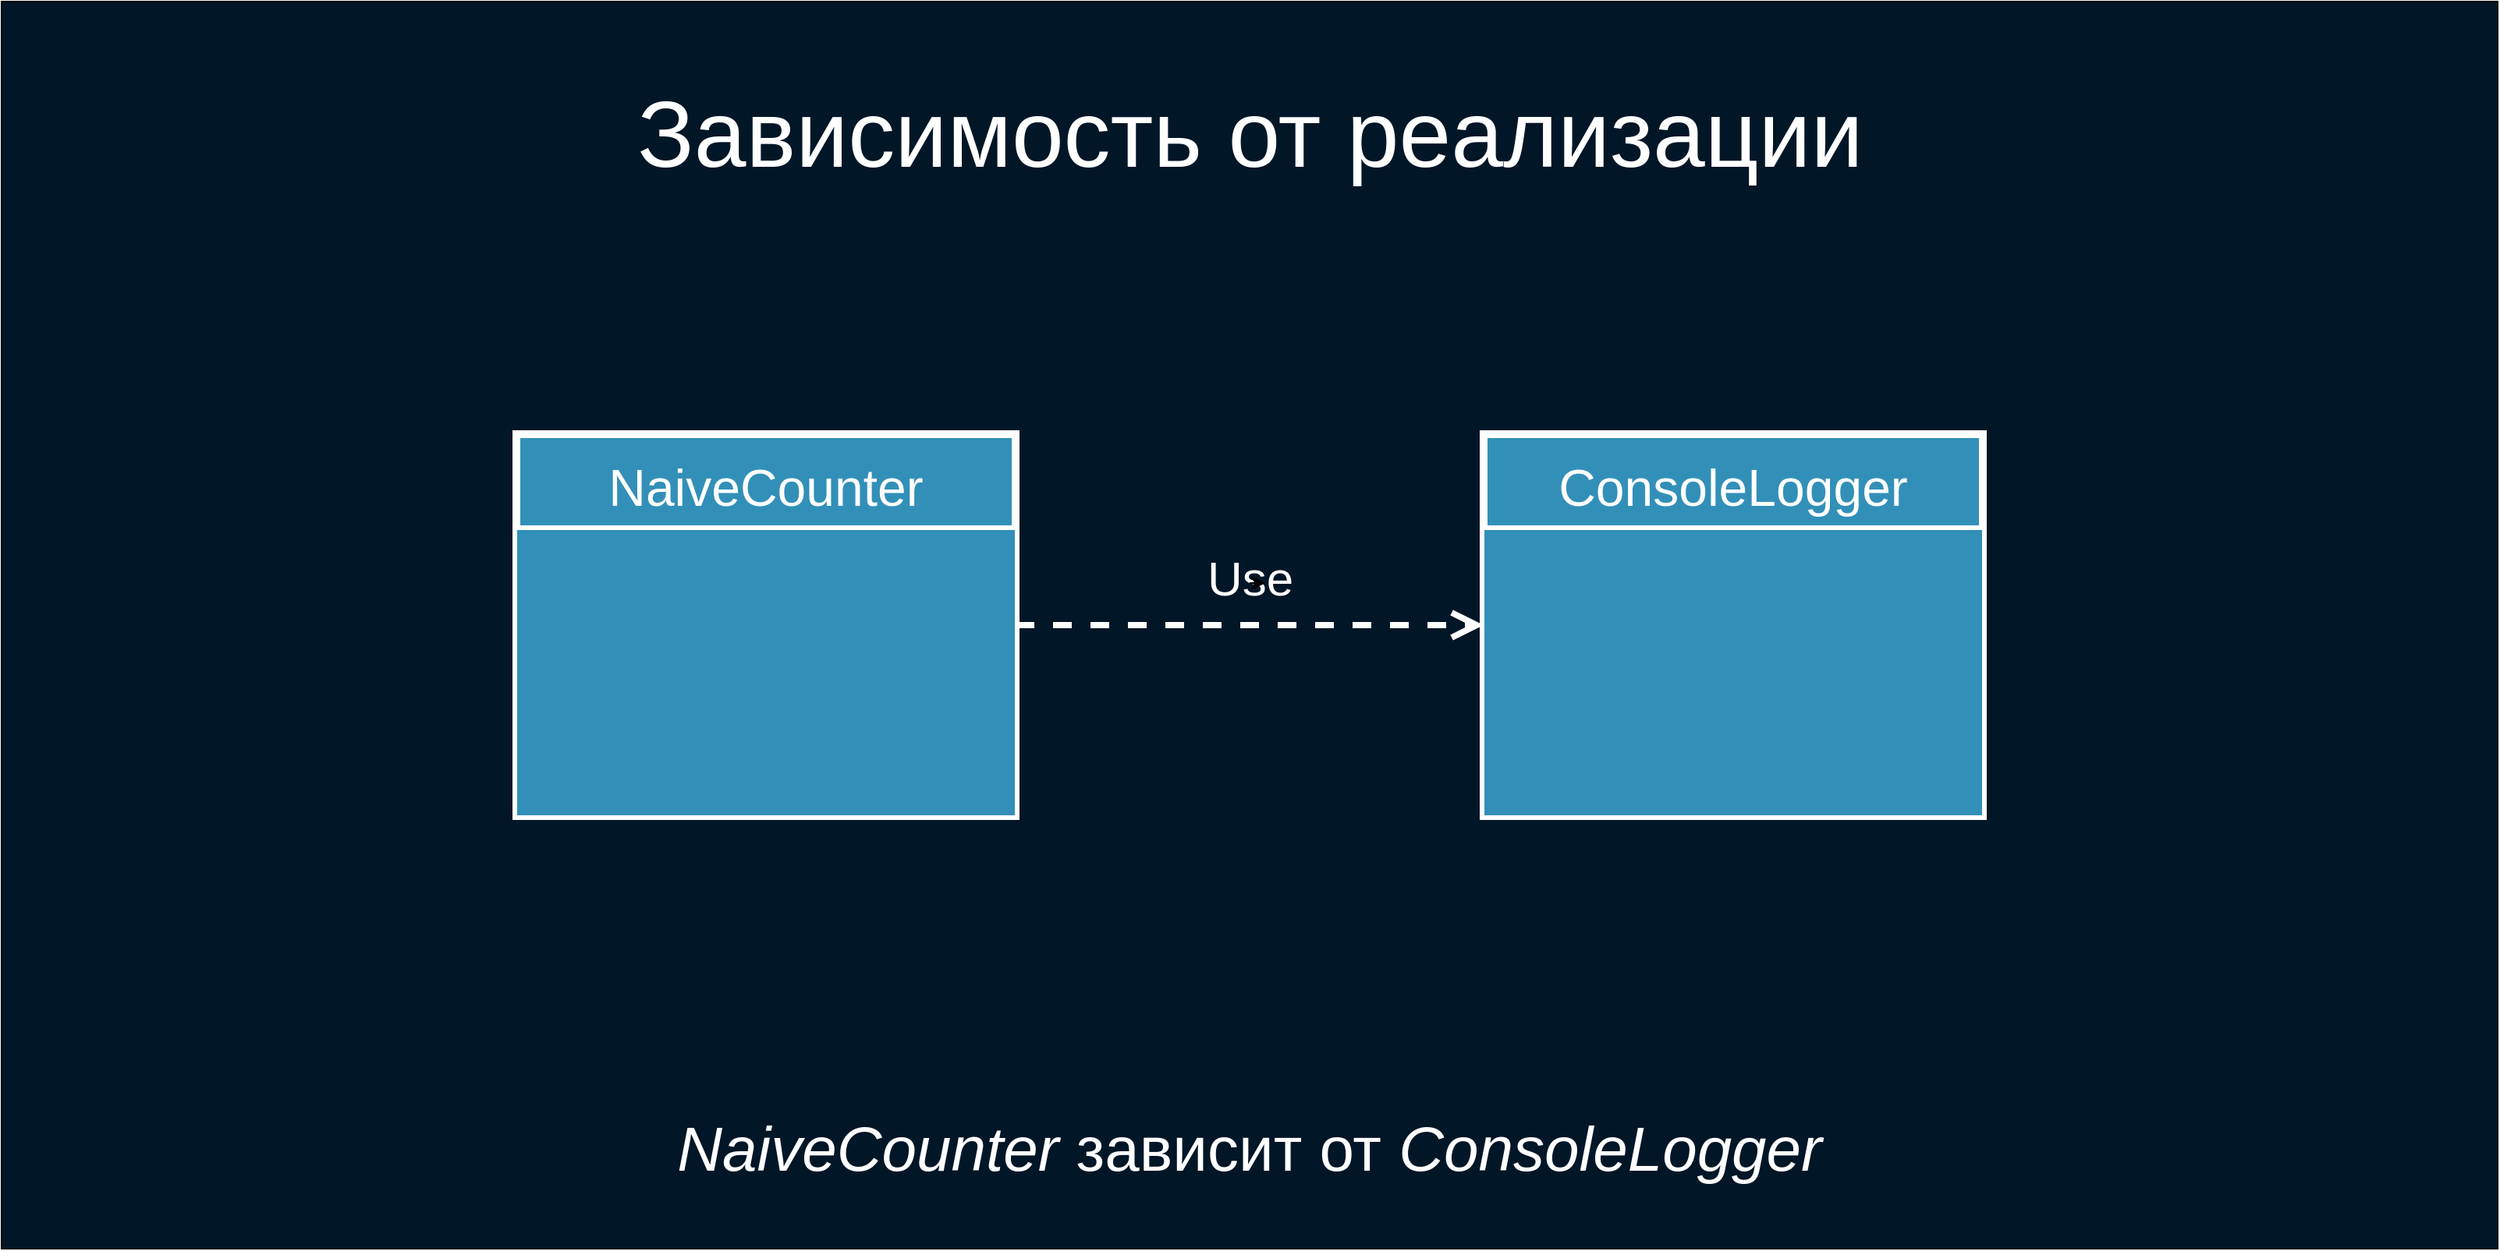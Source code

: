 <mxfile version="13.0.3" type="device"><diagram name="Page-1" id="b5b7bab2-c9e2-2cf4-8b2a-24fd1a2a6d21"><mxGraphModel dx="4154" dy="967" grid="1" gridSize="10" guides="1" tooltips="1" connect="1" arrows="1" fold="1" page="1" pageScale="1" pageWidth="827" pageHeight="1169" background="#ffffff" math="0" shadow="0"><root><mxCell id="0"/><mxCell id="1" parent="0"/><mxCell id="crDRbli0xWPwZ9U8P9Jx-28" value="" style="rounded=0;whiteSpace=wrap;html=1;fillColor=#011627;fontSize=30;fontColor=#FFFFFF;strokeColor=#000000;" parent="1" vertex="1"><mxGeometry x="-1860" y="90" width="1600" height="800" as="geometry"/></mxCell><mxCell id="DCdFdqNJGPphD0C1cl4i-5" value="Use" style="endArrow=open;endSize=12;dashed=1;html=1;fontSize=31;fontColor=#FFFFFF;strokeColor=#FFFFFF;entryX=0;entryY=0.5;entryDx=0;entryDy=0;strokeWidth=4;labelBackgroundColor=none;rounded=0;exitX=1;exitY=0.5;exitDx=0;exitDy=0;" parent="1" source="jOwIxk3vogOaWyEmxDxG-1" target="jOwIxk3vogOaWyEmxDxG-5" edge="1"><mxGeometry y="30" width="160" relative="1" as="geometry"><mxPoint x="-1210" y="440" as="sourcePoint"/><mxPoint x="-910" y="440" as="targetPoint"/><Array as="points"/><mxPoint as="offset"/></mxGeometry></mxCell><mxCell id="jOwIxk3vogOaWyEmxDxG-1" value="NaiveCounter" style="swimlane;fontStyle=0;childLayout=stackLayout;horizontal=1;startSize=61;fillColor=#3290B8;horizontalStack=0;resizeParent=1;resizeParentMax=0;resizeLast=0;collapsible=1;marginBottom=0;strokeColor=#FFFFFF;strokeWidth=5;fontSize=33;fontColor=#FFFFFF;" parent="1" vertex="1"><mxGeometry x="-1530" y="367.5" width="320" height="245" as="geometry"/></mxCell><mxCell id="jOwIxk3vogOaWyEmxDxG-3" value="" style="text;strokeColor=#FFFFFF;fillColor=#3290B8;align=left;verticalAlign=top;spacingLeft=4;spacingRight=4;overflow=hidden;rotatable=0;points=[[0,0.5],[1,0.5]];portConstraint=eastwest;strokeWidth=1;" parent="jOwIxk3vogOaWyEmxDxG-1" vertex="1"><mxGeometry y="61" width="320" height="184" as="geometry"/></mxCell><mxCell id="jOwIxk3vogOaWyEmxDxG-5" value="ConsoleLogger" style="swimlane;fontStyle=0;childLayout=stackLayout;horizontal=1;startSize=61;fillColor=#3290B8;horizontalStack=0;resizeParent=1;resizeParentMax=0;resizeLast=0;collapsible=1;marginBottom=0;strokeColor=#FFFFFF;strokeWidth=5;fontSize=33;fontColor=#FFFFFF;" parent="1" vertex="1"><mxGeometry x="-910" y="367.5" width="320" height="245" as="geometry"/></mxCell><mxCell id="jOwIxk3vogOaWyEmxDxG-6" value="" style="text;strokeColor=#FFFFFF;fillColor=#3290B8;align=left;verticalAlign=top;spacingLeft=4;spacingRight=4;overflow=hidden;rotatable=0;points=[[0,0.5],[1,0.5]];portConstraint=eastwest;strokeWidth=1;" parent="jOwIxk3vogOaWyEmxDxG-5" vertex="1"><mxGeometry y="61" width="320" height="184" as="geometry"/></mxCell><mxCell id="jOwIxk3vogOaWyEmxDxG-8" style="edgeStyle=orthogonalEdgeStyle;rounded=0;orthogonalLoop=1;jettySize=auto;html=1;exitX=0.5;exitY=1;exitDx=0;exitDy=0;entryX=0.553;entryY=0.974;entryDx=0;entryDy=0;entryPerimeter=0;fontSize=33;fontColor=#FFFFFF;" parent="1" edge="1"><mxGeometry relative="1" as="geometry"><mxPoint x="-1060" y="463" as="sourcePoint"/><mxPoint x="-1049.93" y="462.48" as="targetPoint"/></mxGeometry></mxCell><mxCell id="jOwIxk3vogOaWyEmxDxG-9" value="Зависимость от реализации" style="text;html=1;strokeColor=none;fillColor=none;align=center;verticalAlign=middle;whiteSpace=wrap;rounded=0;fontSize=60;fontColor=#FFFFFF;" parent="1" vertex="1"><mxGeometry x="-1506.25" y="140" width="892.5" height="70" as="geometry"/></mxCell><mxCell id="jOwIxk3vogOaWyEmxDxG-12" value="&lt;i&gt;NaiveCounter&lt;/i&gt; зависит от &lt;i&gt;ConsoleLogger&lt;/i&gt;" style="text;html=1;strokeColor=none;fillColor=none;align=center;verticalAlign=middle;whiteSpace=wrap;rounded=0;fontSize=40;fontColor=#FFFFFF;" parent="1" vertex="1"><mxGeometry x="-1645" y="790" width="1170" height="70" as="geometry"/></mxCell></root></mxGraphModel></diagram></mxfile>